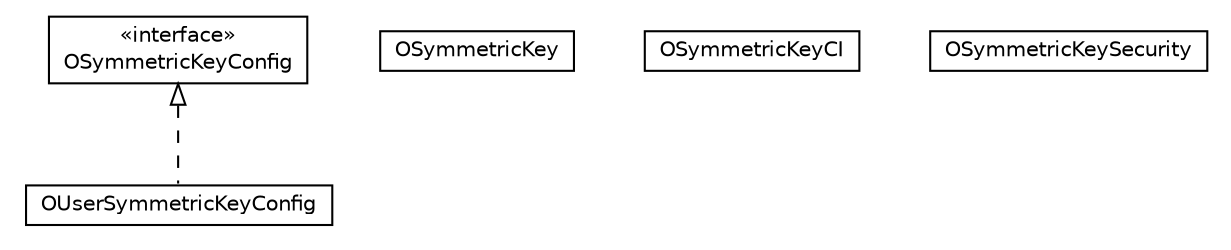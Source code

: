 #!/usr/local/bin/dot
#
# Class diagram 
# Generated by UMLGraph version R5_6-24-gf6e263 (http://www.umlgraph.org/)
#

digraph G {
	edge [fontname="Helvetica",fontsize=10,labelfontname="Helvetica",labelfontsize=10];
	node [fontname="Helvetica",fontsize=10,shape=plaintext];
	nodesep=0.25;
	ranksep=0.5;
	// com.orientechnologies.orient.core.security.symmetrickey.OUserSymmetricKeyConfig
	c369560 [label=<<table title="com.orientechnologies.orient.core.security.symmetrickey.OUserSymmetricKeyConfig" border="0" cellborder="1" cellspacing="0" cellpadding="2" port="p" href="./OUserSymmetricKeyConfig.html">
		<tr><td><table border="0" cellspacing="0" cellpadding="1">
<tr><td align="center" balign="center"> OUserSymmetricKeyConfig </td></tr>
		</table></td></tr>
		</table>>, URL="./OUserSymmetricKeyConfig.html", fontname="Helvetica", fontcolor="black", fontsize=10.0];
	// com.orientechnologies.orient.core.security.symmetrickey.OSymmetricKey
	c369561 [label=<<table title="com.orientechnologies.orient.core.security.symmetrickey.OSymmetricKey" border="0" cellborder="1" cellspacing="0" cellpadding="2" port="p" href="./OSymmetricKey.html">
		<tr><td><table border="0" cellspacing="0" cellpadding="1">
<tr><td align="center" balign="center"> OSymmetricKey </td></tr>
		</table></td></tr>
		</table>>, URL="./OSymmetricKey.html", fontname="Helvetica", fontcolor="black", fontsize=10.0];
	// com.orientechnologies.orient.core.security.symmetrickey.OSymmetricKeyCI
	c369562 [label=<<table title="com.orientechnologies.orient.core.security.symmetrickey.OSymmetricKeyCI" border="0" cellborder="1" cellspacing="0" cellpadding="2" port="p" href="./OSymmetricKeyCI.html">
		<tr><td><table border="0" cellspacing="0" cellpadding="1">
<tr><td align="center" balign="center"> OSymmetricKeyCI </td></tr>
		</table></td></tr>
		</table>>, URL="./OSymmetricKeyCI.html", fontname="Helvetica", fontcolor="black", fontsize=10.0];
	// com.orientechnologies.orient.core.security.symmetrickey.OSymmetricKeySecurity
	c369563 [label=<<table title="com.orientechnologies.orient.core.security.symmetrickey.OSymmetricKeySecurity" border="0" cellborder="1" cellspacing="0" cellpadding="2" port="p" href="./OSymmetricKeySecurity.html">
		<tr><td><table border="0" cellspacing="0" cellpadding="1">
<tr><td align="center" balign="center"> OSymmetricKeySecurity </td></tr>
		</table></td></tr>
		</table>>, URL="./OSymmetricKeySecurity.html", fontname="Helvetica", fontcolor="black", fontsize=10.0];
	// com.orientechnologies.orient.core.security.symmetrickey.OSymmetricKeyConfig
	c369564 [label=<<table title="com.orientechnologies.orient.core.security.symmetrickey.OSymmetricKeyConfig" border="0" cellborder="1" cellspacing="0" cellpadding="2" port="p" href="./OSymmetricKeyConfig.html">
		<tr><td><table border="0" cellspacing="0" cellpadding="1">
<tr><td align="center" balign="center"> &#171;interface&#187; </td></tr>
<tr><td align="center" balign="center"> OSymmetricKeyConfig </td></tr>
		</table></td></tr>
		</table>>, URL="./OSymmetricKeyConfig.html", fontname="Helvetica", fontcolor="black", fontsize=10.0];
	//com.orientechnologies.orient.core.security.symmetrickey.OUserSymmetricKeyConfig implements com.orientechnologies.orient.core.security.symmetrickey.OSymmetricKeyConfig
	c369564:p -> c369560:p [dir=back,arrowtail=empty,style=dashed];
}

